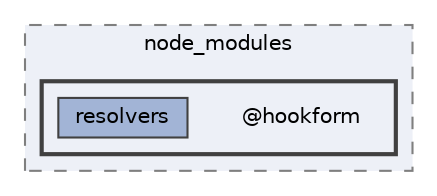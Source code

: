digraph "C:/Users/arisc/OneDrive/Documents/GitHub/FINAL/EcoEats-Project/node_modules/@hookform"
{
 // LATEX_PDF_SIZE
  bgcolor="transparent";
  edge [fontname=Helvetica,fontsize=10,labelfontname=Helvetica,labelfontsize=10];
  node [fontname=Helvetica,fontsize=10,shape=box,height=0.2,width=0.4];
  compound=true
  subgraph clusterdir_5091f2b68170d33f954320199e2fed0a {
    graph [ bgcolor="#edf0f7", pencolor="grey50", label="node_modules", fontname=Helvetica,fontsize=10 style="filled,dashed", URL="dir_5091f2b68170d33f954320199e2fed0a.html",tooltip=""]
  subgraph clusterdir_b0505a5513c82b5570631de5108783fe {
    graph [ bgcolor="#edf0f7", pencolor="grey25", label="", fontname=Helvetica,fontsize=10 style="filled,bold", URL="dir_b0505a5513c82b5570631de5108783fe.html",tooltip=""]
    dir_b0505a5513c82b5570631de5108783fe [shape=plaintext, label="@hookform"];
  dir_5d53c9cb5a7e3cc6ac4ca10c911f99b8 [label="resolvers", fillcolor="#a2b4d6", color="grey25", style="filled", URL="dir_5d53c9cb5a7e3cc6ac4ca10c911f99b8.html",tooltip=""];
  }
  }
}
